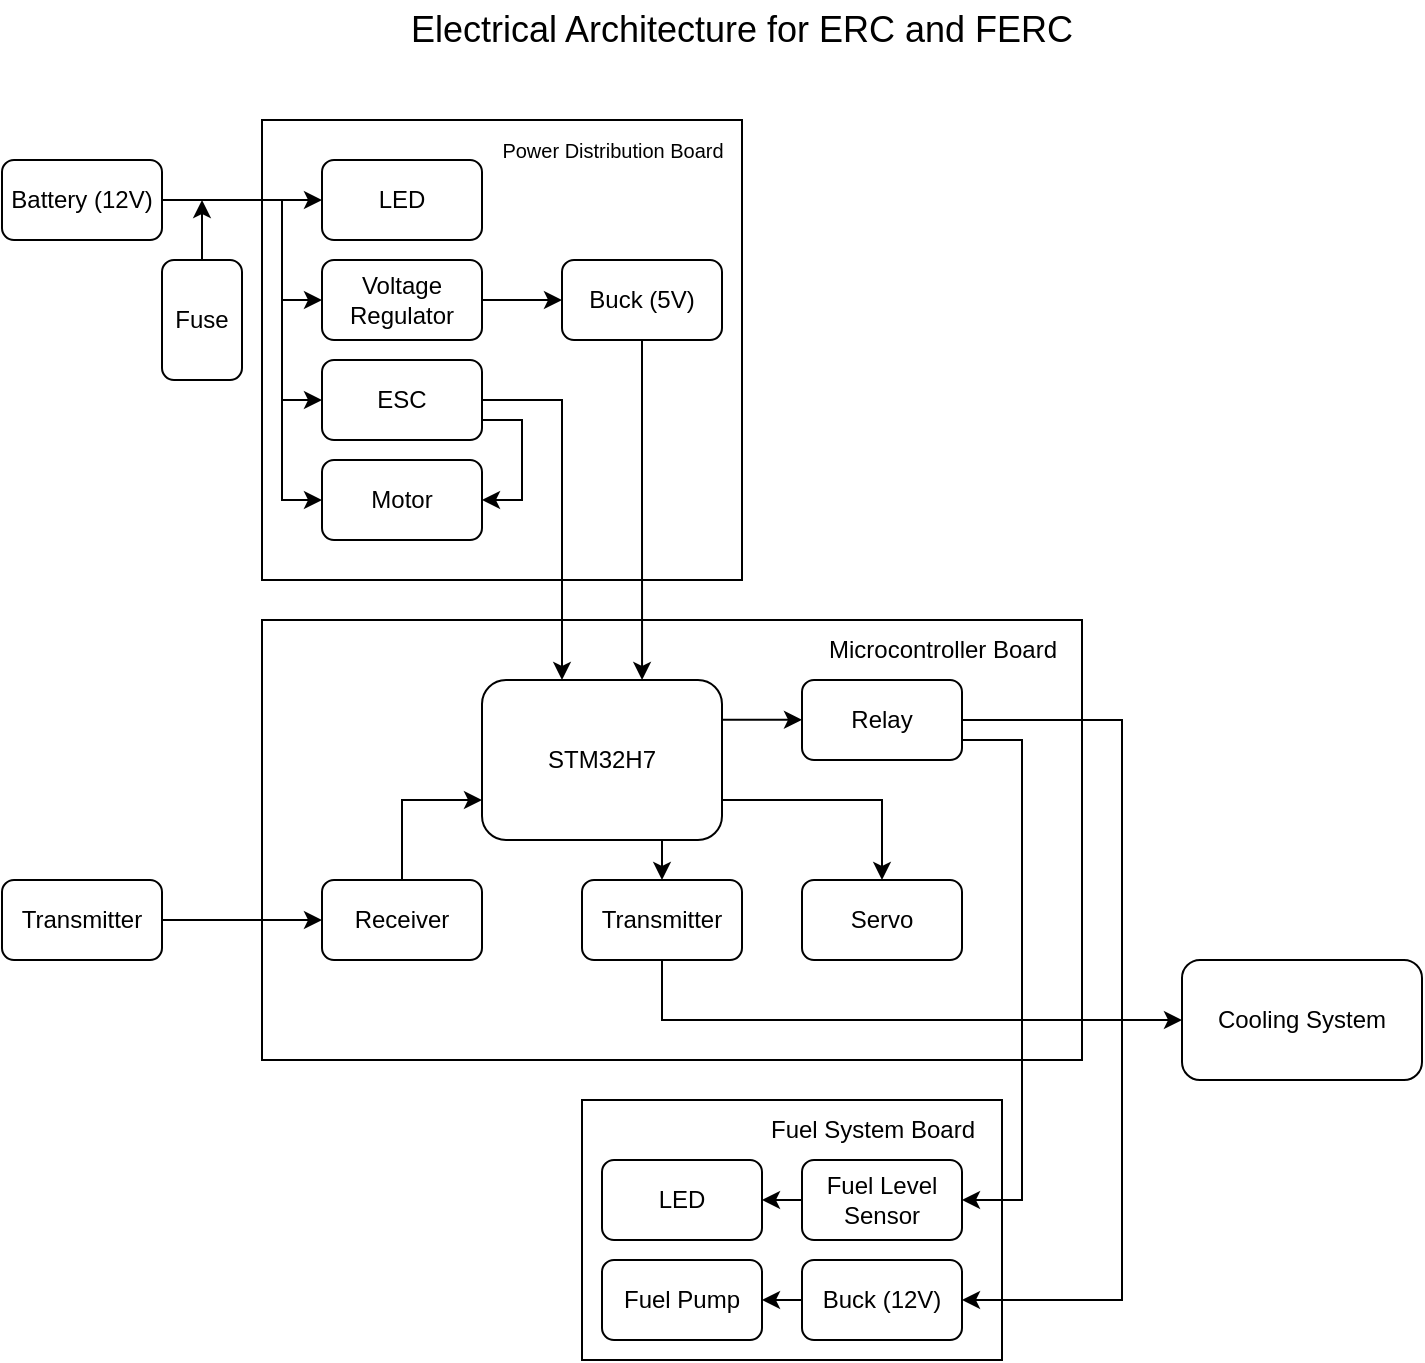 <mxfile version="24.7.17">
  <diagram name="Page-1" id="0clNlJMSC0QsLbIo3I-B">
    <mxGraphModel dx="1591" dy="786" grid="1" gridSize="10" guides="1" tooltips="1" connect="1" arrows="1" fold="1" page="1" pageScale="1" pageWidth="1100" pageHeight="850" math="0" shadow="0">
      <root>
        <mxCell id="0" />
        <mxCell id="1" parent="0" />
        <mxCell id="KO1R3DpOWFSoFMCMkhk4-2" value="&lt;font style=&quot;font-size: 18px;&quot;&gt;Electrical Architecture for ERC and FERC&lt;/font&gt;" style="text;html=1;align=center;verticalAlign=middle;whiteSpace=wrap;rounded=0;" parent="1" vertex="1">
          <mxGeometry x="250" width="600" height="30" as="geometry" />
        </mxCell>
        <mxCell id="KO1R3DpOWFSoFMCMkhk4-3" value="Battery (12V)" style="rounded=1;whiteSpace=wrap;html=1;" parent="1" vertex="1">
          <mxGeometry x="180" y="80" width="80" height="40" as="geometry" />
        </mxCell>
        <mxCell id="KO1R3DpOWFSoFMCMkhk4-8" value="Power Distribution Board" parent="0" />
        <mxCell id="KO1R3DpOWFSoFMCMkhk4-59" value="" style="whiteSpace=wrap;html=1;fillColor=none;" parent="KO1R3DpOWFSoFMCMkhk4-8" vertex="1">
          <mxGeometry x="310" y="60" width="240" height="230" as="geometry" />
        </mxCell>
        <mxCell id="KO1R3DpOWFSoFMCMkhk4-9" value="" style="endArrow=classic;html=1;rounded=0;exitX=1;exitY=0.5;exitDx=0;exitDy=0;entryX=0;entryY=0.5;entryDx=0;entryDy=0;" parent="KO1R3DpOWFSoFMCMkhk4-8" target="KO1R3DpOWFSoFMCMkhk4-10" edge="1">
          <mxGeometry width="50" height="50" relative="1" as="geometry">
            <mxPoint x="260" y="100" as="sourcePoint" />
            <mxPoint x="300" y="100" as="targetPoint" />
          </mxGeometry>
        </mxCell>
        <mxCell id="KO1R3DpOWFSoFMCMkhk4-10" value="LED" style="rounded=1;whiteSpace=wrap;html=1;" parent="KO1R3DpOWFSoFMCMkhk4-8" vertex="1">
          <mxGeometry x="340" y="80" width="80" height="40" as="geometry" />
        </mxCell>
        <mxCell id="KO1R3DpOWFSoFMCMkhk4-11" value="" style="endArrow=classic;html=1;rounded=0;exitX=0.5;exitY=0;exitDx=0;exitDy=0;" parent="KO1R3DpOWFSoFMCMkhk4-8" source="KO1R3DpOWFSoFMCMkhk4-12" edge="1">
          <mxGeometry width="50" height="50" relative="1" as="geometry">
            <mxPoint x="280" y="120" as="sourcePoint" />
            <mxPoint x="280" y="100" as="targetPoint" />
            <Array as="points" />
          </mxGeometry>
        </mxCell>
        <mxCell id="KO1R3DpOWFSoFMCMkhk4-12" value="Fuse" style="rounded=1;whiteSpace=wrap;html=1;" parent="KO1R3DpOWFSoFMCMkhk4-8" vertex="1">
          <mxGeometry x="260" y="130" width="40" height="60" as="geometry" />
        </mxCell>
        <mxCell id="KO1R3DpOWFSoFMCMkhk4-83" style="edgeStyle=none;rounded=0;orthogonalLoop=1;jettySize=auto;html=1;entryX=0;entryY=0.5;entryDx=0;entryDy=0;exitX=1;exitY=0.5;exitDx=0;exitDy=0;" parent="KO1R3DpOWFSoFMCMkhk4-8" source="KO1R3DpOWFSoFMCMkhk4-13" target="KO1R3DpOWFSoFMCMkhk4-70" edge="1">
          <mxGeometry relative="1" as="geometry">
            <mxPoint x="430" y="160" as="sourcePoint" />
            <Array as="points" />
          </mxGeometry>
        </mxCell>
        <mxCell id="KO1R3DpOWFSoFMCMkhk4-13" value="Voltage Regulator" style="rounded=1;whiteSpace=wrap;html=1;" parent="KO1R3DpOWFSoFMCMkhk4-8" vertex="1">
          <mxGeometry x="340" y="130" width="80" height="40" as="geometry" />
        </mxCell>
        <mxCell id="KO1R3DpOWFSoFMCMkhk4-14" value="ESC" style="rounded=1;whiteSpace=wrap;html=1;" parent="KO1R3DpOWFSoFMCMkhk4-8" vertex="1">
          <mxGeometry x="340" y="180" width="80" height="40" as="geometry" />
        </mxCell>
        <mxCell id="KO1R3DpOWFSoFMCMkhk4-15" value="Motor" style="rounded=1;whiteSpace=wrap;html=1;" parent="KO1R3DpOWFSoFMCMkhk4-8" vertex="1">
          <mxGeometry x="340" y="230" width="80" height="40" as="geometry" />
        </mxCell>
        <mxCell id="KO1R3DpOWFSoFMCMkhk4-16" value="" style="endArrow=classic;html=1;rounded=0;entryX=0;entryY=0.5;entryDx=0;entryDy=0;" parent="KO1R3DpOWFSoFMCMkhk4-8" target="KO1R3DpOWFSoFMCMkhk4-13" edge="1">
          <mxGeometry width="50" height="50" relative="1" as="geometry">
            <mxPoint x="320" y="100" as="sourcePoint" />
            <mxPoint x="330" y="140" as="targetPoint" />
            <Array as="points">
              <mxPoint x="320" y="150" />
            </Array>
          </mxGeometry>
        </mxCell>
        <mxCell id="KO1R3DpOWFSoFMCMkhk4-17" value="" style="endArrow=classic;html=1;rounded=0;entryX=0;entryY=0.5;entryDx=0;entryDy=0;" parent="KO1R3DpOWFSoFMCMkhk4-8" target="KO1R3DpOWFSoFMCMkhk4-14" edge="1">
          <mxGeometry width="50" height="50" relative="1" as="geometry">
            <mxPoint x="320" y="140" as="sourcePoint" />
            <mxPoint x="330" y="200" as="targetPoint" />
            <Array as="points">
              <mxPoint x="320" y="200" />
            </Array>
          </mxGeometry>
        </mxCell>
        <mxCell id="KO1R3DpOWFSoFMCMkhk4-18" value="" style="endArrow=classic;html=1;rounded=0;entryX=0;entryY=0.5;entryDx=0;entryDy=0;" parent="KO1R3DpOWFSoFMCMkhk4-8" target="KO1R3DpOWFSoFMCMkhk4-15" edge="1">
          <mxGeometry width="50" height="50" relative="1" as="geometry">
            <mxPoint x="320" y="200" as="sourcePoint" />
            <mxPoint x="330" y="250" as="targetPoint" />
            <Array as="points">
              <mxPoint x="320" y="250" />
            </Array>
          </mxGeometry>
        </mxCell>
        <mxCell id="KO1R3DpOWFSoFMCMkhk4-19" value="" style="endArrow=classic;html=1;rounded=0;exitX=1;exitY=0.75;exitDx=0;exitDy=0;entryX=1;entryY=0.5;entryDx=0;entryDy=0;" parent="KO1R3DpOWFSoFMCMkhk4-8" source="KO1R3DpOWFSoFMCMkhk4-14" target="KO1R3DpOWFSoFMCMkhk4-15" edge="1">
          <mxGeometry width="50" height="50" relative="1" as="geometry">
            <mxPoint x="440" y="200" as="sourcePoint" />
            <mxPoint x="430" y="250" as="targetPoint" />
            <Array as="points">
              <mxPoint x="440" y="210" />
              <mxPoint x="440" y="250" />
            </Array>
          </mxGeometry>
        </mxCell>
        <mxCell id="KO1R3DpOWFSoFMCMkhk4-60" value="&lt;font style=&quot;font-size: 10px;&quot;&gt;Power&amp;nbsp;&lt;/font&gt;&lt;span style=&quot;font-size: 10px; background-color: initial;&quot;&gt;Distribution&amp;nbsp;&lt;/span&gt;&lt;span style=&quot;font-size: 10px; background-color: initial;&quot;&gt;Board&lt;/span&gt;" style="text;html=1;align=center;verticalAlign=middle;resizable=0;points=[];autosize=1;strokeColor=none;fillColor=none;" parent="KO1R3DpOWFSoFMCMkhk4-8" vertex="1">
          <mxGeometry x="420" y="60" width="130" height="30" as="geometry" />
        </mxCell>
        <mxCell id="KO1R3DpOWFSoFMCMkhk4-70" value="Buck (5V)" style="rounded=1;whiteSpace=wrap;html=1;" parent="KO1R3DpOWFSoFMCMkhk4-8" vertex="1">
          <mxGeometry x="460" y="130" width="80" height="40" as="geometry" />
        </mxCell>
        <mxCell id="KO1R3DpOWFSoFMCMkhk4-25" value="Microcontroller Board" parent="0" />
        <mxCell id="KO1R3DpOWFSoFMCMkhk4-64" value="" style="whiteSpace=wrap;html=1;fillColor=none;" parent="KO1R3DpOWFSoFMCMkhk4-25" vertex="1">
          <mxGeometry x="310" y="310" width="410" height="220" as="geometry" />
        </mxCell>
        <mxCell id="KO1R3DpOWFSoFMCMkhk4-27" value="STM32H7" style="rounded=1;whiteSpace=wrap;html=1;" parent="KO1R3DpOWFSoFMCMkhk4-25" vertex="1">
          <mxGeometry x="420" y="340" width="120" height="80" as="geometry" />
        </mxCell>
        <mxCell id="KO1R3DpOWFSoFMCMkhk4-28" value="" style="endArrow=classic;html=1;rounded=0;exitX=1;exitY=0.5;exitDx=0;exitDy=0;" parent="KO1R3DpOWFSoFMCMkhk4-25" source="KO1R3DpOWFSoFMCMkhk4-14" edge="1">
          <mxGeometry width="50" height="50" relative="1" as="geometry">
            <mxPoint x="560" y="270" as="sourcePoint" />
            <mxPoint x="460" y="340" as="targetPoint" />
            <Array as="points">
              <mxPoint x="460" y="200" />
            </Array>
          </mxGeometry>
        </mxCell>
        <mxCell id="KO1R3DpOWFSoFMCMkhk4-30" value="" style="edgeStyle=none;orthogonalLoop=1;jettySize=auto;html=1;rounded=0;exitX=0.5;exitY=1;exitDx=0;exitDy=0;entryX=0.667;entryY=0;entryDx=0;entryDy=0;entryPerimeter=0;" parent="KO1R3DpOWFSoFMCMkhk4-25" target="KO1R3DpOWFSoFMCMkhk4-27" edge="1" source="KO1R3DpOWFSoFMCMkhk4-70">
          <mxGeometry width="100" relative="1" as="geometry">
            <mxPoint x="540" y="220" as="sourcePoint" />
            <mxPoint x="500" y="350" as="targetPoint" />
            <Array as="points">
              <mxPoint x="500" y="240" />
            </Array>
          </mxGeometry>
        </mxCell>
        <mxCell id="KO1R3DpOWFSoFMCMkhk4-43" value="" style="edgeStyle=orthogonalEdgeStyle;rounded=0;orthogonalLoop=1;jettySize=auto;html=1;entryX=0;entryY=0.75;entryDx=0;entryDy=0;exitX=0.5;exitY=0;exitDx=0;exitDy=0;" parent="KO1R3DpOWFSoFMCMkhk4-25" source="KO1R3DpOWFSoFMCMkhk4-44" target="KO1R3DpOWFSoFMCMkhk4-27" edge="1">
          <mxGeometry relative="1" as="geometry">
            <mxPoint x="420" y="400" as="targetPoint" />
            <mxPoint x="170" y="440" as="sourcePoint" />
            <Array as="points">
              <mxPoint x="380" y="400" />
            </Array>
          </mxGeometry>
        </mxCell>
        <mxCell id="KO1R3DpOWFSoFMCMkhk4-44" value="Receiver" style="rounded=1;whiteSpace=wrap;html=1;" parent="KO1R3DpOWFSoFMCMkhk4-25" vertex="1">
          <mxGeometry x="340" y="440" width="80" height="40" as="geometry" />
        </mxCell>
        <mxCell id="KO1R3DpOWFSoFMCMkhk4-45" value="Transmitter" style="rounded=1;whiteSpace=wrap;html=1;" parent="KO1R3DpOWFSoFMCMkhk4-25" vertex="1">
          <mxGeometry x="470" y="440" width="80" height="40" as="geometry" />
        </mxCell>
        <mxCell id="KO1R3DpOWFSoFMCMkhk4-46" value="" style="edgeStyle=none;orthogonalLoop=1;jettySize=auto;html=1;rounded=0;exitX=0.75;exitY=1;exitDx=0;exitDy=0;entryX=0.5;entryY=0;entryDx=0;entryDy=0;" parent="KO1R3DpOWFSoFMCMkhk4-25" source="KO1R3DpOWFSoFMCMkhk4-27" target="KO1R3DpOWFSoFMCMkhk4-45" edge="1">
          <mxGeometry width="100" relative="1" as="geometry">
            <mxPoint x="550" y="430" as="sourcePoint" />
            <mxPoint x="520" y="430" as="targetPoint" />
            <Array as="points">
              <mxPoint x="510" y="430" />
            </Array>
          </mxGeometry>
        </mxCell>
        <mxCell id="KO1R3DpOWFSoFMCMkhk4-47" value="Servo" style="rounded=1;whiteSpace=wrap;html=1;" parent="KO1R3DpOWFSoFMCMkhk4-25" vertex="1">
          <mxGeometry x="580" y="440" width="80" height="40" as="geometry" />
        </mxCell>
        <mxCell id="KO1R3DpOWFSoFMCMkhk4-48" value="" style="edgeStyle=none;orthogonalLoop=1;jettySize=auto;html=1;rounded=0;exitX=1;exitY=0.75;exitDx=0;exitDy=0;entryX=0.5;entryY=0;entryDx=0;entryDy=0;" parent="KO1R3DpOWFSoFMCMkhk4-25" source="KO1R3DpOWFSoFMCMkhk4-27" target="KO1R3DpOWFSoFMCMkhk4-47" edge="1">
          <mxGeometry width="100" relative="1" as="geometry">
            <mxPoint x="570" y="380" as="sourcePoint" />
            <mxPoint x="670" y="380" as="targetPoint" />
            <Array as="points">
              <mxPoint x="620" y="400" />
            </Array>
          </mxGeometry>
        </mxCell>
        <mxCell id="KO1R3DpOWFSoFMCMkhk4-49" value="" style="edgeStyle=none;orthogonalLoop=1;jettySize=auto;html=1;rounded=0;exitX=1;exitY=0.75;exitDx=0;exitDy=0;" parent="KO1R3DpOWFSoFMCMkhk4-25" edge="1">
          <mxGeometry width="100" relative="1" as="geometry">
            <mxPoint x="540" y="359.88" as="sourcePoint" />
            <mxPoint x="580" y="359.88" as="targetPoint" />
            <Array as="points" />
          </mxGeometry>
        </mxCell>
        <mxCell id="KO1R3DpOWFSoFMCMkhk4-51" value="Relay" style="rounded=1;whiteSpace=wrap;html=1;" parent="KO1R3DpOWFSoFMCMkhk4-25" vertex="1">
          <mxGeometry x="580" y="340" width="80" height="40" as="geometry" />
        </mxCell>
        <mxCell id="KO1R3DpOWFSoFMCMkhk4-65" value="Microcontroller Board" style="text;html=1;align=center;verticalAlign=middle;resizable=0;points=[];autosize=1;strokeColor=none;fillColor=none;" parent="KO1R3DpOWFSoFMCMkhk4-25" vertex="1">
          <mxGeometry x="580" y="310" width="140" height="30" as="geometry" />
        </mxCell>
        <mxCell id="KO1R3DpOWFSoFMCMkhk4-72" style="edgeStyle=none;rounded=0;orthogonalLoop=1;jettySize=auto;html=1;entryX=1;entryY=0.5;entryDx=0;entryDy=0;" parent="KO1R3DpOWFSoFMCMkhk4-25" target="KO1R3DpOWFSoFMCMkhk4-54" edge="1">
          <mxGeometry relative="1" as="geometry">
            <mxPoint x="740" y="650" as="targetPoint" />
            <mxPoint x="580.0" y="650.0" as="sourcePoint" />
            <Array as="points" />
          </mxGeometry>
        </mxCell>
        <mxCell id="KO1R3DpOWFSoFMCMkhk4-52" value="Fuel System Board" parent="0" />
        <mxCell id="KO1R3DpOWFSoFMCMkhk4-66" value="" style="whiteSpace=wrap;html=1;fillColor=none;" parent="KO1R3DpOWFSoFMCMkhk4-52" vertex="1">
          <mxGeometry x="470" y="550" width="210" height="130" as="geometry" />
        </mxCell>
        <mxCell id="KO1R3DpOWFSoFMCMkhk4-53" value="LED" style="rounded=1;whiteSpace=wrap;html=1;" parent="KO1R3DpOWFSoFMCMkhk4-52" vertex="1">
          <mxGeometry x="480" y="580" width="80" height="40" as="geometry" />
        </mxCell>
        <mxCell id="KO1R3DpOWFSoFMCMkhk4-54" value="Fuel Pump" style="rounded=1;whiteSpace=wrap;html=1;" parent="KO1R3DpOWFSoFMCMkhk4-52" vertex="1">
          <mxGeometry x="480" y="630" width="80" height="40" as="geometry" />
        </mxCell>
        <mxCell id="KO1R3DpOWFSoFMCMkhk4-55" value="" style="edgeStyle=none;orthogonalLoop=1;jettySize=auto;html=1;rounded=0;exitX=1;exitY=0.5;exitDx=0;exitDy=0;entryX=1;entryY=0.5;entryDx=0;entryDy=0;" parent="KO1R3DpOWFSoFMCMkhk4-52" source="KO1R3DpOWFSoFMCMkhk4-51" target="KO1R3DpOWFSoFMCMkhk4-77" edge="1">
          <mxGeometry width="100" relative="1" as="geometry">
            <mxPoint x="650" y="490" as="sourcePoint" />
            <mxPoint x="700" y="650" as="targetPoint" />
            <Array as="points">
              <mxPoint x="740" y="360" />
              <mxPoint x="740" y="650" />
            </Array>
          </mxGeometry>
        </mxCell>
        <mxCell id="KO1R3DpOWFSoFMCMkhk4-56" value="" style="edgeStyle=none;orthogonalLoop=1;jettySize=auto;html=1;rounded=0;exitX=1;exitY=0.5;exitDx=0;exitDy=0;entryX=1;entryY=0.5;entryDx=0;entryDy=0;" parent="KO1R3DpOWFSoFMCMkhk4-52" target="KO1R3DpOWFSoFMCMkhk4-73" edge="1">
          <mxGeometry width="100" relative="1" as="geometry">
            <mxPoint x="660" y="370" as="sourcePoint" />
            <mxPoint x="720" y="600" as="targetPoint" />
            <Array as="points">
              <mxPoint x="690" y="370" />
              <mxPoint x="690" y="470" />
              <mxPoint x="690" y="600" />
            </Array>
          </mxGeometry>
        </mxCell>
        <mxCell id="KO1R3DpOWFSoFMCMkhk4-57" value="Cooling System" style="rounded=1;whiteSpace=wrap;html=1;" parent="KO1R3DpOWFSoFMCMkhk4-52" vertex="1">
          <mxGeometry x="770" y="480" width="120" height="60" as="geometry" />
        </mxCell>
        <mxCell id="KO1R3DpOWFSoFMCMkhk4-58" value="" style="edgeStyle=none;orthogonalLoop=1;jettySize=auto;html=1;rounded=0;exitX=0.5;exitY=1;exitDx=0;exitDy=0;entryX=0;entryY=0.5;entryDx=0;entryDy=0;" parent="KO1R3DpOWFSoFMCMkhk4-52" source="KO1R3DpOWFSoFMCMkhk4-45" target="KO1R3DpOWFSoFMCMkhk4-57" edge="1">
          <mxGeometry width="100" relative="1" as="geometry">
            <mxPoint x="510" y="490" as="sourcePoint" />
            <mxPoint x="770" y="510" as="targetPoint" />
            <Array as="points">
              <mxPoint x="510" y="510" />
            </Array>
          </mxGeometry>
        </mxCell>
        <mxCell id="KO1R3DpOWFSoFMCMkhk4-67" value="Fuel System Board" style="text;html=1;align=center;verticalAlign=middle;resizable=0;points=[];autosize=1;strokeColor=none;fillColor=none;" parent="KO1R3DpOWFSoFMCMkhk4-52" vertex="1">
          <mxGeometry x="550" y="550" width="130" height="30" as="geometry" />
        </mxCell>
        <mxCell id="KO1R3DpOWFSoFMCMkhk4-75" value="" style="edgeStyle=none;rounded=0;orthogonalLoop=1;jettySize=auto;html=1;" parent="KO1R3DpOWFSoFMCMkhk4-52" source="KO1R3DpOWFSoFMCMkhk4-73" target="KO1R3DpOWFSoFMCMkhk4-53" edge="1">
          <mxGeometry relative="1" as="geometry" />
        </mxCell>
        <mxCell id="KO1R3DpOWFSoFMCMkhk4-73" value="Fuel Level Sensor" style="rounded=1;whiteSpace=wrap;html=1;" parent="KO1R3DpOWFSoFMCMkhk4-52" vertex="1">
          <mxGeometry x="580" y="580" width="80" height="40" as="geometry" />
        </mxCell>
        <mxCell id="KO1R3DpOWFSoFMCMkhk4-77" value="Buck (12V)" style="rounded=1;whiteSpace=wrap;html=1;" parent="KO1R3DpOWFSoFMCMkhk4-52" vertex="1">
          <mxGeometry x="580" y="630" width="80" height="40" as="geometry" />
        </mxCell>
        <mxCell id="KO1R3DpOWFSoFMCMkhk4-79" value="" style="edgeStyle=none;rounded=0;orthogonalLoop=1;jettySize=auto;html=1;" parent="KO1R3DpOWFSoFMCMkhk4-52" source="KO1R3DpOWFSoFMCMkhk4-78" target="KO1R3DpOWFSoFMCMkhk4-44" edge="1">
          <mxGeometry relative="1" as="geometry" />
        </mxCell>
        <mxCell id="KO1R3DpOWFSoFMCMkhk4-78" value="Transmitter" style="rounded=1;whiteSpace=wrap;html=1;" parent="KO1R3DpOWFSoFMCMkhk4-52" vertex="1">
          <mxGeometry x="180" y="440" width="80" height="40" as="geometry" />
        </mxCell>
      </root>
    </mxGraphModel>
  </diagram>
</mxfile>
